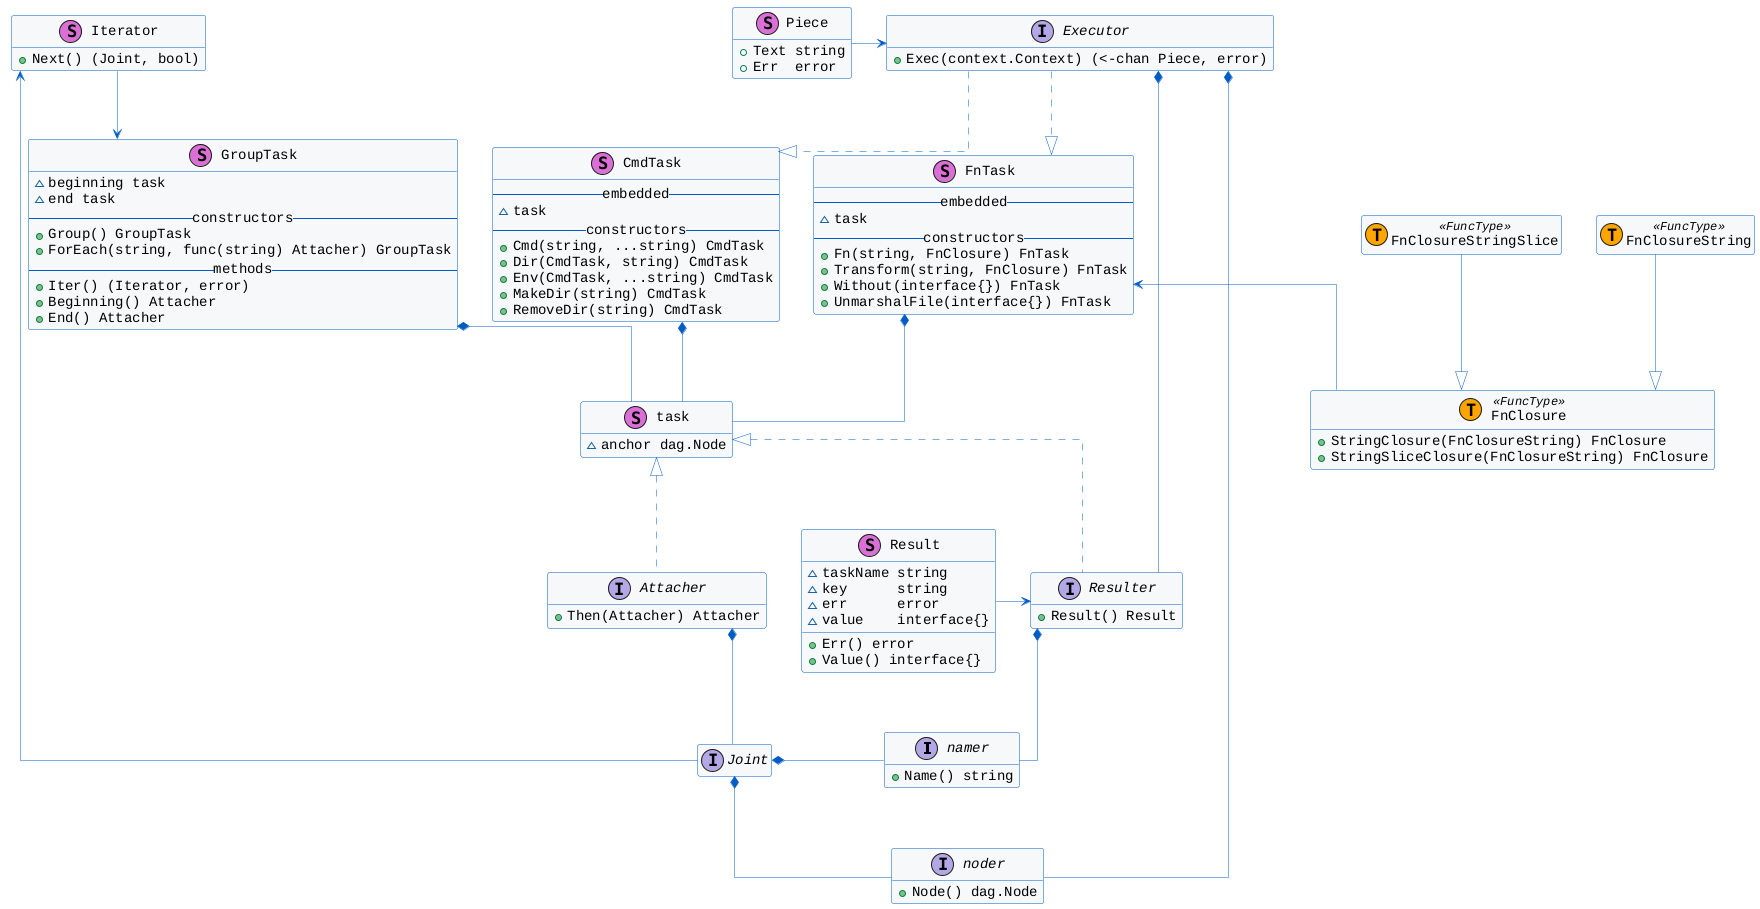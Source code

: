 @startuml
skinparam defaultFontName SFMono-Regular,Consolas,Liberation Mono,Menlo,Courier,monospace
skinparam defaultFontSize 14px
skinparam linetype ortho
skinparam backgroundColor #fff
skinparam shadowing false
skinparam classBorderThickness .5
skinparam class {
	BackgroundColor #f6f8fa
	BorderColor #005cc5
	ArrowColor #005cc5
	ArrowThickness .5
}

interface namer {
    +Name() string
}
interface noder {
    +Node() dag.Node
}
interface Attacher {
    +Then(Attacher) Attacher
}
interface Joint {
}
interface Resulter {
    +Result() Result
}
interface Executor {
    +Exec(context.Context) (<-chan Piece, error)
}

Attacher *-- Joint
Resulter *-- namer
Executor *-- Resulter
Executor *-- noder
Joint *-left- namer
Joint *-- noder

class task << (S,orchid) >> {
    ~anchor dag.Node
}
class GroupTask << (S,orchid) >> {
    ~beginning task
    ~end task
    -- constructors --
    +Group() GroupTask
    +ForEach(string, func(string) Attacher) GroupTask
    -- methods --
    +Iter() (Iterator, error)
    +Beginning() Attacher
    +End() Attacher
}
class FnTask << (S,orchid) >> {
    -- embedded --
    ~task
    -- constructors --
    +Fn(string, FnClosure) FnTask
    +Transform(string, FnClosure) FnTask
    +Without(interface{}) FnTask
    +UnmarshalFile(interface{}) FnTask
}
class CmdTask << (S,orchid) >> {
    -- embedded --
    ~task
    -- constructors --
    +Cmd(string, ...string) CmdTask
    +Dir(CmdTask, string) CmdTask
    +Env(CmdTask, ...string) CmdTask
    +MakeDir(string) CmdTask
    +RemoveDir(string) CmdTask
}
class Result << (S, orchid) >> {
    ~taskName string
	~key      string
	~err      error
	~value    interface{}
    +Err() error
    +Value() interface{}
}
class Piece << (S, orchid) >> {
	+Text string
	+Err  error
}
class Iterator << (S, orchid) >> {
    +Next() (Joint, bool)
}
class FnClosure << (T, orange) FuncType >> {
    +StringClosure(FnClosureString) FnClosure
    +StringSliceClosure(FnClosureString) FnClosure
}
class FnClosureString << (T, orange) FuncType >>
class FnClosureStringSlice << (T, orange) FuncType >>

GroupTask *-down- task
GroupTask <-up- Iterator
FnTask *-down- task
FnTask <-down- FnClosure
CmdTask *-down- task
Executor <-left- Piece
Resulter <-left- Result
Iterator <-- Joint

FnClosure <|-up- FnClosureString
FnClosure <|-up- FnClosureStringSlice

task <|.. Attacher
task <|.. Resulter

FnTask <|.up. Executor
CmdTask <|.up. Executor


hide << FuncType >> members
hide interface fields
hide Joint members
hide task methods
hide Iterator fields
hide Piece methods

show FnClosure methods

@enduml